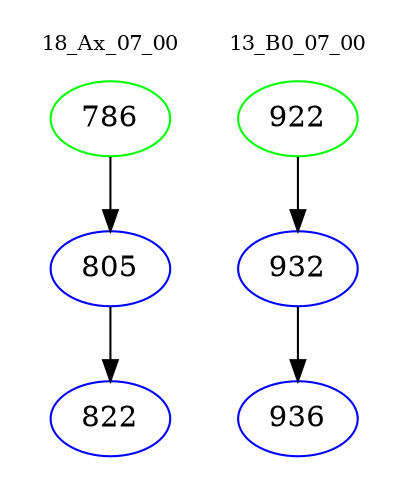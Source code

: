 digraph{
subgraph cluster_0 {
color = white
label = "18_Ax_07_00";
fontsize=10;
T0_786 [label="786", color="green"]
T0_786 -> T0_805 [color="black"]
T0_805 [label="805", color="blue"]
T0_805 -> T0_822 [color="black"]
T0_822 [label="822", color="blue"]
}
subgraph cluster_1 {
color = white
label = "13_B0_07_00";
fontsize=10;
T1_922 [label="922", color="green"]
T1_922 -> T1_932 [color="black"]
T1_932 [label="932", color="blue"]
T1_932 -> T1_936 [color="black"]
T1_936 [label="936", color="blue"]
}
}

